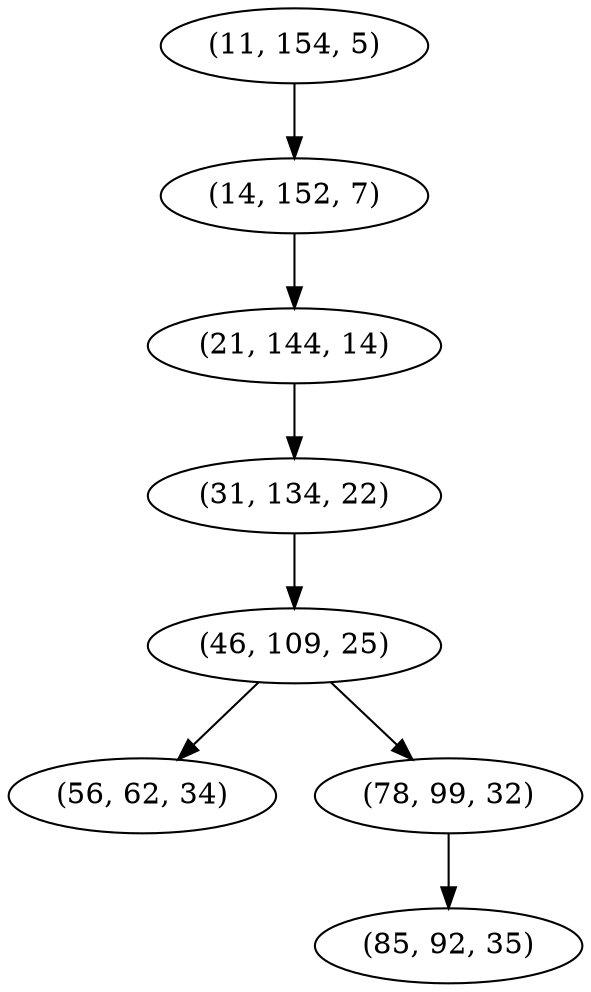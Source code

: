 digraph tree {
    "(11, 154, 5)";
    "(14, 152, 7)";
    "(21, 144, 14)";
    "(31, 134, 22)";
    "(46, 109, 25)";
    "(56, 62, 34)";
    "(78, 99, 32)";
    "(85, 92, 35)";
    "(11, 154, 5)" -> "(14, 152, 7)";
    "(14, 152, 7)" -> "(21, 144, 14)";
    "(21, 144, 14)" -> "(31, 134, 22)";
    "(31, 134, 22)" -> "(46, 109, 25)";
    "(46, 109, 25)" -> "(56, 62, 34)";
    "(46, 109, 25)" -> "(78, 99, 32)";
    "(78, 99, 32)" -> "(85, 92, 35)";
}
